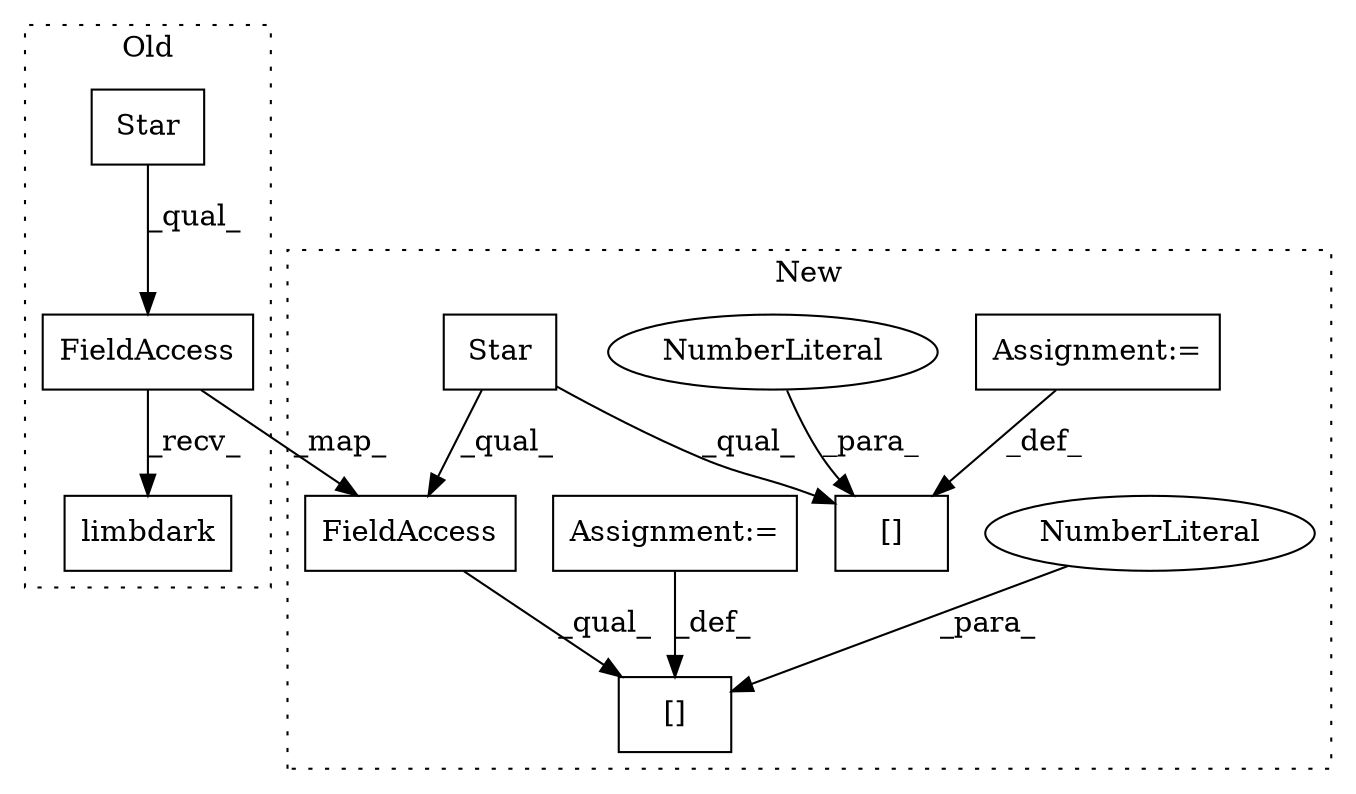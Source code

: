 digraph G {
subgraph cluster0 {
1 [label="Star" a="32" s="1098,1108" l="5,1" shape="box"];
7 [label="limbdark" a="32" s="1124,1141" l="9,1" shape="box"];
10 [label="FieldAccess" a="22" s="1115" l="8" shape="box"];
label = "Old";
style="dotted";
}
subgraph cluster1 {
2 [label="[]" a="2" s="698,708" l="9,1" shape="box"];
3 [label="NumberLiteral" a="34" s="707" l="1" shape="ellipse"];
4 [label="Star" a="32" s="665" l="6" shape="box"];
5 [label="[]" a="2" s="677,687" l="9,1" shape="box"];
6 [label="NumberLiteral" a="34" s="686" l="1" shape="ellipse"];
8 [label="Assignment:=" a="7" s="709" l="1" shape="box"];
9 [label="Assignment:=" a="7" s="688" l="1" shape="box"];
11 [label="FieldAccess" a="22" s="698" l="8" shape="box"];
label = "New";
style="dotted";
}
1 -> 10 [label="_qual_"];
3 -> 2 [label="_para_"];
4 -> 11 [label="_qual_"];
4 -> 5 [label="_qual_"];
6 -> 5 [label="_para_"];
8 -> 2 [label="_def_"];
9 -> 5 [label="_def_"];
10 -> 7 [label="_recv_"];
10 -> 11 [label="_map_"];
11 -> 2 [label="_qual_"];
}